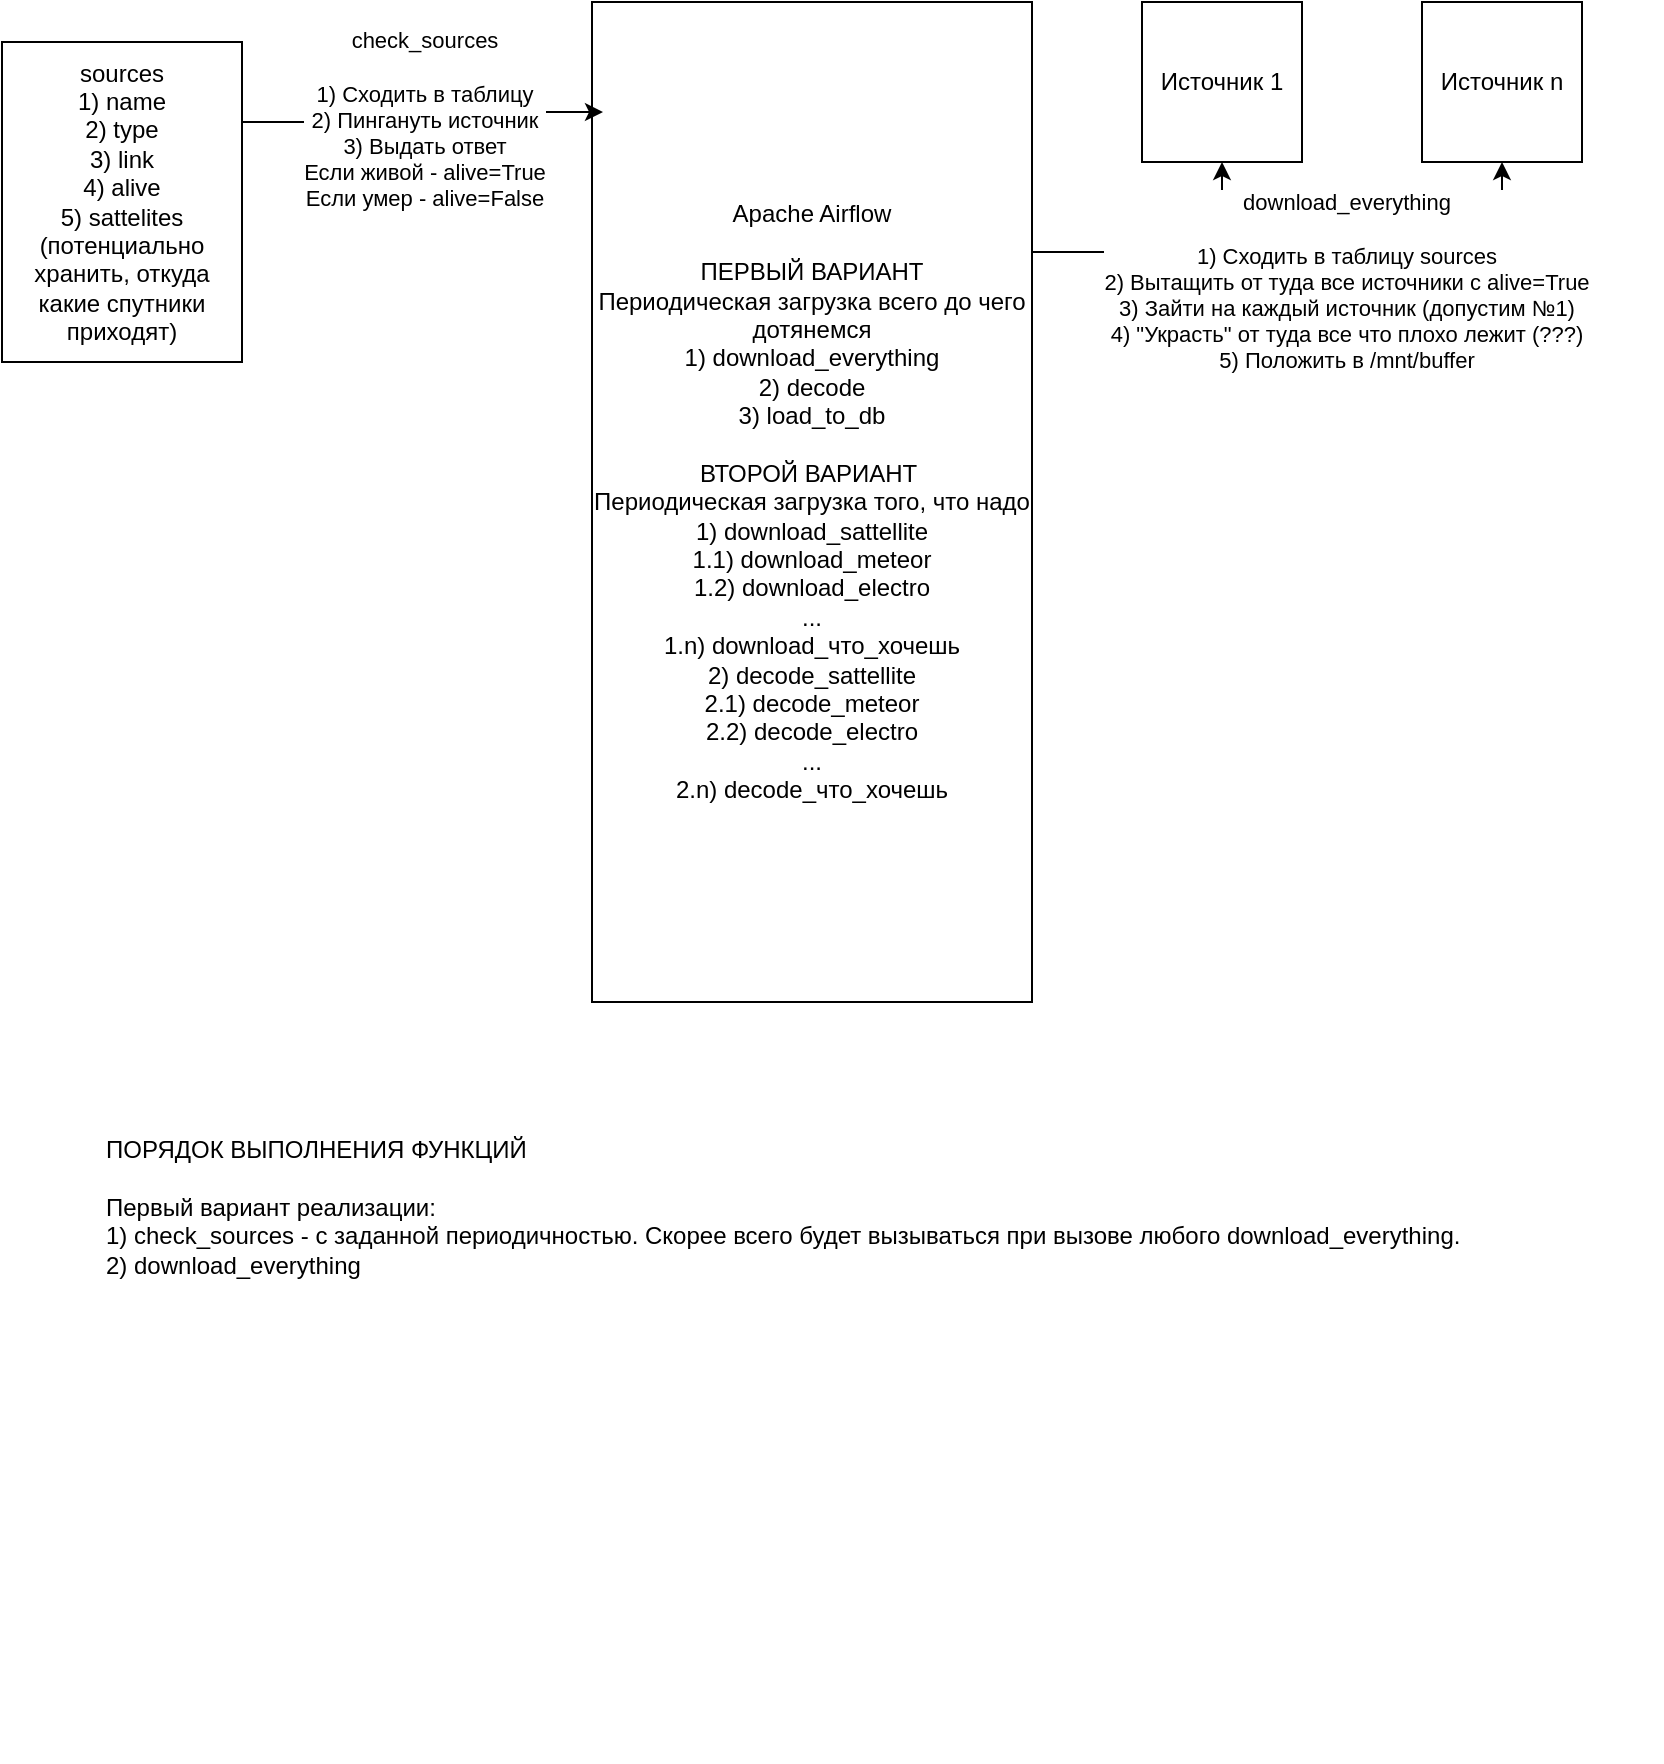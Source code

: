 <mxfile version="24.7.10">
  <diagram name="Page-1" id="RhjZRFqSAWmOFCdcd4TU">
    <mxGraphModel dx="1105" dy="592" grid="1" gridSize="10" guides="1" tooltips="1" connect="1" arrows="1" fold="1" page="1" pageScale="1" pageWidth="850" pageHeight="1100" math="0" shadow="0">
      <root>
        <mxCell id="0" />
        <mxCell id="1" parent="0" />
        <mxCell id="JjtXYT9LwW7PFhqgBDxe-8" style="edgeStyle=orthogonalEdgeStyle;rounded=0;orthogonalLoop=1;jettySize=auto;html=1;exitX=1;exitY=0.25;exitDx=0;exitDy=0;entryX=0.5;entryY=1;entryDx=0;entryDy=0;" edge="1" parent="1" source="JjtXYT9LwW7PFhqgBDxe-2" target="JjtXYT9LwW7PFhqgBDxe-6">
          <mxGeometry relative="1" as="geometry" />
        </mxCell>
        <mxCell id="JjtXYT9LwW7PFhqgBDxe-9" style="edgeStyle=orthogonalEdgeStyle;rounded=0;orthogonalLoop=1;jettySize=auto;html=1;exitX=1;exitY=0.25;exitDx=0;exitDy=0;entryX=0.5;entryY=1;entryDx=0;entryDy=0;" edge="1" parent="1" source="JjtXYT9LwW7PFhqgBDxe-2" target="JjtXYT9LwW7PFhqgBDxe-7">
          <mxGeometry relative="1" as="geometry" />
        </mxCell>
        <mxCell id="JjtXYT9LwW7PFhqgBDxe-10" value="download_everything&lt;br&gt;&lt;br&gt;&lt;div&gt;1) Сходить в таблицу sources&lt;/div&gt;&lt;div&gt;2) Вытащить от туда все источники с alive=True&lt;/div&gt;&lt;div&gt;3) Зайти на каждый источник (допустим №1)&lt;br&gt;4) &quot;Украсть&quot; от туда все что плохо лежит (???)&lt;br&gt;5) Положить в /mnt/buffer&lt;br&gt;&lt;/div&gt;" style="edgeLabel;html=1;align=center;verticalAlign=middle;resizable=0;points=[];" vertex="1" connectable="0" parent="JjtXYT9LwW7PFhqgBDxe-9">
          <mxGeometry x="-0.105" y="-2" relative="1" as="geometry">
            <mxPoint x="31" y="13" as="offset" />
          </mxGeometry>
        </mxCell>
        <mxCell id="JjtXYT9LwW7PFhqgBDxe-2" value="&lt;div&gt;Apache Airflow&lt;/div&gt;&lt;div&gt;&lt;br&gt;ПЕРВЫЙ ВАРИАНТ&lt;/div&gt;&lt;div&gt;Периодическая загрузка всего до чего дотянемся&lt;br&gt;1) download_everything&lt;br&gt;&lt;/div&gt;&lt;div&gt;2) decode&lt;/div&gt;&lt;div&gt;3) load_to_db&lt;/div&gt;&lt;div&gt;&lt;br&gt;&lt;/div&gt;&lt;div&gt;ВТОРОЙ ВАРИАНТ&amp;nbsp;&lt;/div&gt;&lt;div&gt;Периодическая загрузка того, что надо&lt;br&gt;1) download_sattellite&lt;/div&gt;&lt;div&gt;1.1) download_meteor&lt;br&gt;1.2) download_electro&lt;br&gt;...&lt;br&gt;1.n) download_что_хочешь&lt;/div&gt;&lt;div&gt;2) decode_sattellite&lt;br&gt;2.1) decode_meteor&lt;br&gt;2.2) decode_electro&lt;/div&gt;&lt;div&gt;...&lt;br&gt;2.n) decode_что_хочешь&lt;br&gt;&lt;/div&gt;" style="rounded=0;whiteSpace=wrap;html=1;" vertex="1" parent="1">
          <mxGeometry x="315" y="20" width="220" height="500" as="geometry" />
        </mxCell>
        <mxCell id="JjtXYT9LwW7PFhqgBDxe-3" value="&lt;div&gt;sources&lt;/div&gt;&lt;div&gt;1) name&lt;/div&gt;&lt;div&gt;2) type&lt;/div&gt;&lt;div&gt;3) link&lt;/div&gt;&lt;div&gt;4) alive&lt;br&gt;5) sattelites&lt;/div&gt;&lt;div&gt;(потенциально хранить, откуда какие спутники приходят)&lt;br&gt;&lt;/div&gt;" style="rounded=0;whiteSpace=wrap;html=1;" vertex="1" parent="1">
          <mxGeometry x="20" y="40" width="120" height="160" as="geometry" />
        </mxCell>
        <mxCell id="JjtXYT9LwW7PFhqgBDxe-4" style="edgeStyle=orthogonalEdgeStyle;rounded=0;orthogonalLoop=1;jettySize=auto;html=1;exitX=1;exitY=0.25;exitDx=0;exitDy=0;entryX=0.025;entryY=0.11;entryDx=0;entryDy=0;entryPerimeter=0;" edge="1" parent="1" source="JjtXYT9LwW7PFhqgBDxe-3" target="JjtXYT9LwW7PFhqgBDxe-2">
          <mxGeometry relative="1" as="geometry" />
        </mxCell>
        <mxCell id="JjtXYT9LwW7PFhqgBDxe-5" value="check_sources&lt;br&gt;&lt;br&gt;1) Сходить в таблицу&lt;br&gt;2) Пингануть источник&lt;br&gt;3) Выдать ответ&lt;br&gt;&lt;div&gt;Если живой - alive=True&lt;/div&gt;&lt;div&gt;Если умер - alive=False&lt;br&gt;&lt;/div&gt;" style="edgeLabel;html=1;align=center;verticalAlign=middle;resizable=0;points=[];" vertex="1" connectable="0" parent="JjtXYT9LwW7PFhqgBDxe-4">
          <mxGeometry x="-0.167" y="1" relative="1" as="geometry">
            <mxPoint x="13" as="offset" />
          </mxGeometry>
        </mxCell>
        <mxCell id="JjtXYT9LwW7PFhqgBDxe-6" value="Источник 1" style="whiteSpace=wrap;html=1;aspect=fixed;" vertex="1" parent="1">
          <mxGeometry x="590" y="20" width="80" height="80" as="geometry" />
        </mxCell>
        <mxCell id="JjtXYT9LwW7PFhqgBDxe-7" value="Источник n" style="whiteSpace=wrap;html=1;aspect=fixed;" vertex="1" parent="1">
          <mxGeometry x="730" y="20" width="80" height="80" as="geometry" />
        </mxCell>
        <mxCell id="JjtXYT9LwW7PFhqgBDxe-11" value="&lt;div&gt;ПОРЯДОК ВЫПОЛНЕНИЯ ФУНКЦИЙ&lt;/div&gt;&lt;div&gt;&lt;br&gt;&lt;/div&gt;&lt;div&gt;Первый вариант реализации:&lt;br&gt;&lt;/div&gt;&lt;div&gt;1) check_sources - с заданной периодичностью. Скорее всего будет вызываться при вызове любого download_everything.&lt;/div&gt;&lt;div&gt;2) download_everything&lt;br&gt;&lt;/div&gt;" style="text;html=1;align=left;verticalAlign=top;whiteSpace=wrap;rounded=0;" vertex="1" parent="1">
          <mxGeometry x="70" y="580" width="780" height="320" as="geometry" />
        </mxCell>
      </root>
    </mxGraphModel>
  </diagram>
</mxfile>
